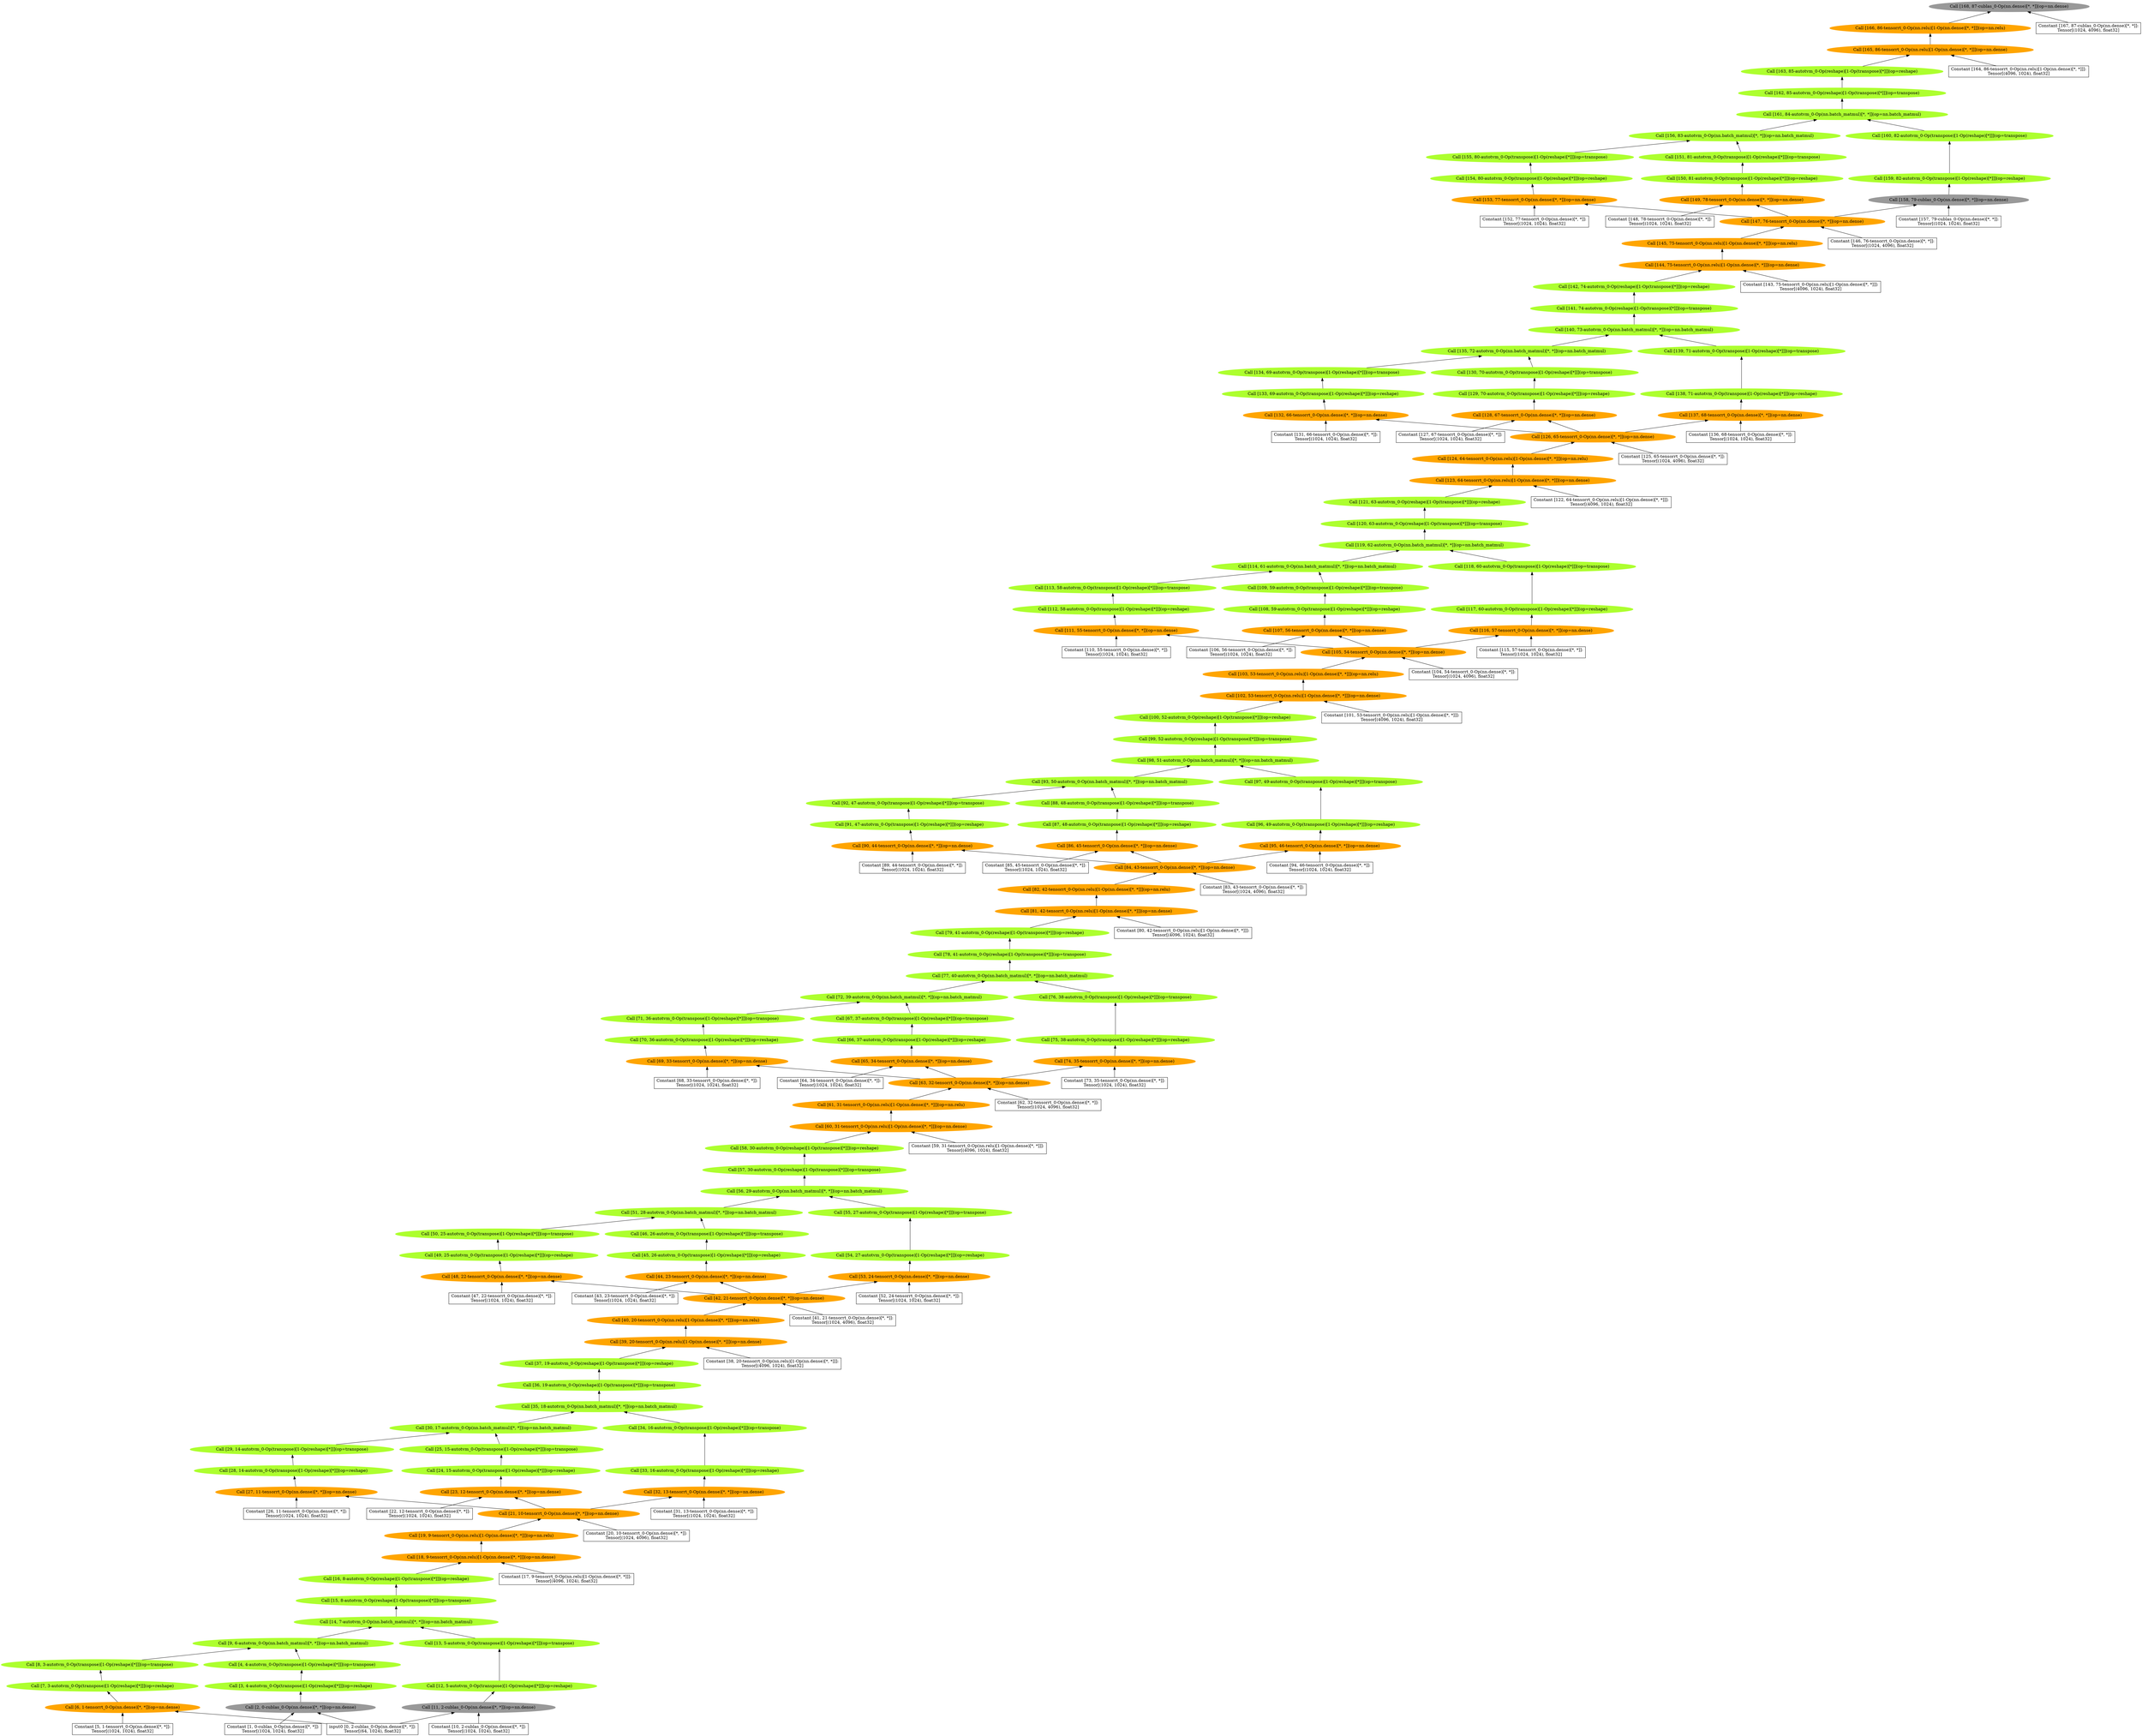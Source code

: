 digraph {
	rankdir=BT
	0 [label="input0 [0, 2-cublas_0-Op(nn.dense)[*, *]]:
Tensor[(64, 1024), float32]" shape=rectangle]
	1 [label="Constant [1, 0-cublas_0-Op(nn.dense)[*, *]]:
Tensor[(1024, 1024), float32]" shape=rectangle]
	2 [label="Call [2, 0-cublas_0-Op(nn.dense)[*, *]](op=nn.dense)" color=grey60 shape=ellipse style=filled]
	0 -> 2
	1 -> 2
	3 [label="Call [3, 4-autotvm_0-Op(transpose)[1-Op(reshape)[*]]](op=reshape)" color=greenyellow shape=ellipse style=filled]
	2 -> 3
	4 [label="Call [4, 4-autotvm_0-Op(transpose)[1-Op(reshape)[*]]](op=transpose)" color=greenyellow shape=ellipse style=filled]
	3 -> 4
	5 [label="Constant [5, 1-tensorrt_0-Op(nn.dense)[*, *]]:
Tensor[(1024, 1024), float32]" shape=rectangle]
	6 [label="Call [6, 1-tensorrt_0-Op(nn.dense)[*, *]](op=nn.dense)" color=orange shape=ellipse style=filled]
	0 -> 6
	5 -> 6
	7 [label="Call [7, 3-autotvm_0-Op(transpose)[1-Op(reshape)[*]]](op=reshape)" color=greenyellow shape=ellipse style=filled]
	6 -> 7
	8 [label="Call [8, 3-autotvm_0-Op(transpose)[1-Op(reshape)[*]]](op=transpose)" color=greenyellow shape=ellipse style=filled]
	7 -> 8
	9 [label="Call [9, 6-autotvm_0-Op(nn.batch_matmul)[*, *]](op=nn.batch_matmul)" color=greenyellow shape=ellipse style=filled]
	4 -> 9
	8 -> 9
	10 [label="Constant [10, 2-cublas_0-Op(nn.dense)[*, *]]:
Tensor[(1024, 1024), float32]" shape=rectangle]
	11 [label="Call [11, 2-cublas_0-Op(nn.dense)[*, *]](op=nn.dense)" color=grey60 shape=ellipse style=filled]
	0 -> 11
	10 -> 11
	12 [label="Call [12, 5-autotvm_0-Op(transpose)[1-Op(reshape)[*]]](op=reshape)" color=greenyellow shape=ellipse style=filled]
	11 -> 12
	13 [label="Call [13, 5-autotvm_0-Op(transpose)[1-Op(reshape)[*]]](op=transpose)" color=greenyellow shape=ellipse style=filled]
	12 -> 13
	14 [label="Call [14, 7-autotvm_0-Op(nn.batch_matmul)[*, *]](op=nn.batch_matmul)" color=greenyellow shape=ellipse style=filled]
	9 -> 14
	13 -> 14
	15 [label="Call [15, 8-autotvm_0-Op(reshape)[1-Op(transpose)[*]]](op=transpose)" color=greenyellow shape=ellipse style=filled]
	14 -> 15
	16 [label="Call [16, 8-autotvm_0-Op(reshape)[1-Op(transpose)[*]]](op=reshape)" color=greenyellow shape=ellipse style=filled]
	15 -> 16
	17 [label="Constant [17, 9-tensorrt_0-Op(nn.relu)[1-Op(nn.dense)[*, *]]]:
Tensor[(4096, 1024), float32]" shape=rectangle]
	18 [label="Call [18, 9-tensorrt_0-Op(nn.relu)[1-Op(nn.dense)[*, *]]](op=nn.dense)" color=orange shape=ellipse style=filled]
	16 -> 18
	17 -> 18
	19 [label="Call [19, 9-tensorrt_0-Op(nn.relu)[1-Op(nn.dense)[*, *]]](op=nn.relu)" color=orange shape=ellipse style=filled]
	18 -> 19
	20 [label="Constant [20, 10-tensorrt_0-Op(nn.dense)[*, *]]:
Tensor[(1024, 4096), float32]" shape=rectangle]
	21 [label="Call [21, 10-tensorrt_0-Op(nn.dense)[*, *]](op=nn.dense)" color=orange shape=ellipse style=filled]
	19 -> 21
	20 -> 21
	22 [label="Constant [22, 12-tensorrt_0-Op(nn.dense)[*, *]]:
Tensor[(1024, 1024), float32]" shape=rectangle]
	23 [label="Call [23, 12-tensorrt_0-Op(nn.dense)[*, *]](op=nn.dense)" color=orange shape=ellipse style=filled]
	21 -> 23
	22 -> 23
	24 [label="Call [24, 15-autotvm_0-Op(transpose)[1-Op(reshape)[*]]](op=reshape)" color=greenyellow shape=ellipse style=filled]
	23 -> 24
	25 [label="Call [25, 15-autotvm_0-Op(transpose)[1-Op(reshape)[*]]](op=transpose)" color=greenyellow shape=ellipse style=filled]
	24 -> 25
	26 [label="Constant [26, 11-tensorrt_0-Op(nn.dense)[*, *]]:
Tensor[(1024, 1024), float32]" shape=rectangle]
	27 [label="Call [27, 11-tensorrt_0-Op(nn.dense)[*, *]](op=nn.dense)" color=orange shape=ellipse style=filled]
	21 -> 27
	26 -> 27
	28 [label="Call [28, 14-autotvm_0-Op(transpose)[1-Op(reshape)[*]]](op=reshape)" color=greenyellow shape=ellipse style=filled]
	27 -> 28
	29 [label="Call [29, 14-autotvm_0-Op(transpose)[1-Op(reshape)[*]]](op=transpose)" color=greenyellow shape=ellipse style=filled]
	28 -> 29
	30 [label="Call [30, 17-autotvm_0-Op(nn.batch_matmul)[*, *]](op=nn.batch_matmul)" color=greenyellow shape=ellipse style=filled]
	25 -> 30
	29 -> 30
	31 [label="Constant [31, 13-tensorrt_0-Op(nn.dense)[*, *]]:
Tensor[(1024, 1024), float32]" shape=rectangle]
	32 [label="Call [32, 13-tensorrt_0-Op(nn.dense)[*, *]](op=nn.dense)" color=orange shape=ellipse style=filled]
	21 -> 32
	31 -> 32
	33 [label="Call [33, 16-autotvm_0-Op(transpose)[1-Op(reshape)[*]]](op=reshape)" color=greenyellow shape=ellipse style=filled]
	32 -> 33
	34 [label="Call [34, 16-autotvm_0-Op(transpose)[1-Op(reshape)[*]]](op=transpose)" color=greenyellow shape=ellipse style=filled]
	33 -> 34
	35 [label="Call [35, 18-autotvm_0-Op(nn.batch_matmul)[*, *]](op=nn.batch_matmul)" color=greenyellow shape=ellipse style=filled]
	30 -> 35
	34 -> 35
	36 [label="Call [36, 19-autotvm_0-Op(reshape)[1-Op(transpose)[*]]](op=transpose)" color=greenyellow shape=ellipse style=filled]
	35 -> 36
	37 [label="Call [37, 19-autotvm_0-Op(reshape)[1-Op(transpose)[*]]](op=reshape)" color=greenyellow shape=ellipse style=filled]
	36 -> 37
	38 [label="Constant [38, 20-tensorrt_0-Op(nn.relu)[1-Op(nn.dense)[*, *]]]:
Tensor[(4096, 1024), float32]" shape=rectangle]
	39 [label="Call [39, 20-tensorrt_0-Op(nn.relu)[1-Op(nn.dense)[*, *]]](op=nn.dense)" color=orange shape=ellipse style=filled]
	37 -> 39
	38 -> 39
	40 [label="Call [40, 20-tensorrt_0-Op(nn.relu)[1-Op(nn.dense)[*, *]]](op=nn.relu)" color=orange shape=ellipse style=filled]
	39 -> 40
	41 [label="Constant [41, 21-tensorrt_0-Op(nn.dense)[*, *]]:
Tensor[(1024, 4096), float32]" shape=rectangle]
	42 [label="Call [42, 21-tensorrt_0-Op(nn.dense)[*, *]](op=nn.dense)" color=orange shape=ellipse style=filled]
	40 -> 42
	41 -> 42
	43 [label="Constant [43, 23-tensorrt_0-Op(nn.dense)[*, *]]:
Tensor[(1024, 1024), float32]" shape=rectangle]
	44 [label="Call [44, 23-tensorrt_0-Op(nn.dense)[*, *]](op=nn.dense)" color=orange shape=ellipse style=filled]
	42 -> 44
	43 -> 44
	45 [label="Call [45, 26-autotvm_0-Op(transpose)[1-Op(reshape)[*]]](op=reshape)" color=greenyellow shape=ellipse style=filled]
	44 -> 45
	46 [label="Call [46, 26-autotvm_0-Op(transpose)[1-Op(reshape)[*]]](op=transpose)" color=greenyellow shape=ellipse style=filled]
	45 -> 46
	47 [label="Constant [47, 22-tensorrt_0-Op(nn.dense)[*, *]]:
Tensor[(1024, 1024), float32]" shape=rectangle]
	48 [label="Call [48, 22-tensorrt_0-Op(nn.dense)[*, *]](op=nn.dense)" color=orange shape=ellipse style=filled]
	42 -> 48
	47 -> 48
	49 [label="Call [49, 25-autotvm_0-Op(transpose)[1-Op(reshape)[*]]](op=reshape)" color=greenyellow shape=ellipse style=filled]
	48 -> 49
	50 [label="Call [50, 25-autotvm_0-Op(transpose)[1-Op(reshape)[*]]](op=transpose)" color=greenyellow shape=ellipse style=filled]
	49 -> 50
	51 [label="Call [51, 28-autotvm_0-Op(nn.batch_matmul)[*, *]](op=nn.batch_matmul)" color=greenyellow shape=ellipse style=filled]
	46 -> 51
	50 -> 51
	52 [label="Constant [52, 24-tensorrt_0-Op(nn.dense)[*, *]]:
Tensor[(1024, 1024), float32]" shape=rectangle]
	53 [label="Call [53, 24-tensorrt_0-Op(nn.dense)[*, *]](op=nn.dense)" color=orange shape=ellipse style=filled]
	42 -> 53
	52 -> 53
	54 [label="Call [54, 27-autotvm_0-Op(transpose)[1-Op(reshape)[*]]](op=reshape)" color=greenyellow shape=ellipse style=filled]
	53 -> 54
	55 [label="Call [55, 27-autotvm_0-Op(transpose)[1-Op(reshape)[*]]](op=transpose)" color=greenyellow shape=ellipse style=filled]
	54 -> 55
	56 [label="Call [56, 29-autotvm_0-Op(nn.batch_matmul)[*, *]](op=nn.batch_matmul)" color=greenyellow shape=ellipse style=filled]
	51 -> 56
	55 -> 56
	57 [label="Call [57, 30-autotvm_0-Op(reshape)[1-Op(transpose)[*]]](op=transpose)" color=greenyellow shape=ellipse style=filled]
	56 -> 57
	58 [label="Call [58, 30-autotvm_0-Op(reshape)[1-Op(transpose)[*]]](op=reshape)" color=greenyellow shape=ellipse style=filled]
	57 -> 58
	59 [label="Constant [59, 31-tensorrt_0-Op(nn.relu)[1-Op(nn.dense)[*, *]]]:
Tensor[(4096, 1024), float32]" shape=rectangle]
	60 [label="Call [60, 31-tensorrt_0-Op(nn.relu)[1-Op(nn.dense)[*, *]]](op=nn.dense)" color=orange shape=ellipse style=filled]
	58 -> 60
	59 -> 60
	61 [label="Call [61, 31-tensorrt_0-Op(nn.relu)[1-Op(nn.dense)[*, *]]](op=nn.relu)" color=orange shape=ellipse style=filled]
	60 -> 61
	62 [label="Constant [62, 32-tensorrt_0-Op(nn.dense)[*, *]]:
Tensor[(1024, 4096), float32]" shape=rectangle]
	63 [label="Call [63, 32-tensorrt_0-Op(nn.dense)[*, *]](op=nn.dense)" color=orange shape=ellipse style=filled]
	61 -> 63
	62 -> 63
	64 [label="Constant [64, 34-tensorrt_0-Op(nn.dense)[*, *]]:
Tensor[(1024, 1024), float32]" shape=rectangle]
	65 [label="Call [65, 34-tensorrt_0-Op(nn.dense)[*, *]](op=nn.dense)" color=orange shape=ellipse style=filled]
	63 -> 65
	64 -> 65
	66 [label="Call [66, 37-autotvm_0-Op(transpose)[1-Op(reshape)[*]]](op=reshape)" color=greenyellow shape=ellipse style=filled]
	65 -> 66
	67 [label="Call [67, 37-autotvm_0-Op(transpose)[1-Op(reshape)[*]]](op=transpose)" color=greenyellow shape=ellipse style=filled]
	66 -> 67
	68 [label="Constant [68, 33-tensorrt_0-Op(nn.dense)[*, *]]:
Tensor[(1024, 1024), float32]" shape=rectangle]
	69 [label="Call [69, 33-tensorrt_0-Op(nn.dense)[*, *]](op=nn.dense)" color=orange shape=ellipse style=filled]
	63 -> 69
	68 -> 69
	70 [label="Call [70, 36-autotvm_0-Op(transpose)[1-Op(reshape)[*]]](op=reshape)" color=greenyellow shape=ellipse style=filled]
	69 -> 70
	71 [label="Call [71, 36-autotvm_0-Op(transpose)[1-Op(reshape)[*]]](op=transpose)" color=greenyellow shape=ellipse style=filled]
	70 -> 71
	72 [label="Call [72, 39-autotvm_0-Op(nn.batch_matmul)[*, *]](op=nn.batch_matmul)" color=greenyellow shape=ellipse style=filled]
	67 -> 72
	71 -> 72
	73 [label="Constant [73, 35-tensorrt_0-Op(nn.dense)[*, *]]:
Tensor[(1024, 1024), float32]" shape=rectangle]
	74 [label="Call [74, 35-tensorrt_0-Op(nn.dense)[*, *]](op=nn.dense)" color=orange shape=ellipse style=filled]
	63 -> 74
	73 -> 74
	75 [label="Call [75, 38-autotvm_0-Op(transpose)[1-Op(reshape)[*]]](op=reshape)" color=greenyellow shape=ellipse style=filled]
	74 -> 75
	76 [label="Call [76, 38-autotvm_0-Op(transpose)[1-Op(reshape)[*]]](op=transpose)" color=greenyellow shape=ellipse style=filled]
	75 -> 76
	77 [label="Call [77, 40-autotvm_0-Op(nn.batch_matmul)[*, *]](op=nn.batch_matmul)" color=greenyellow shape=ellipse style=filled]
	72 -> 77
	76 -> 77
	78 [label="Call [78, 41-autotvm_0-Op(reshape)[1-Op(transpose)[*]]](op=transpose)" color=greenyellow shape=ellipse style=filled]
	77 -> 78
	79 [label="Call [79, 41-autotvm_0-Op(reshape)[1-Op(transpose)[*]]](op=reshape)" color=greenyellow shape=ellipse style=filled]
	78 -> 79
	80 [label="Constant [80, 42-tensorrt_0-Op(nn.relu)[1-Op(nn.dense)[*, *]]]:
Tensor[(4096, 1024), float32]" shape=rectangle]
	81 [label="Call [81, 42-tensorrt_0-Op(nn.relu)[1-Op(nn.dense)[*, *]]](op=nn.dense)" color=orange shape=ellipse style=filled]
	79 -> 81
	80 -> 81
	82 [label="Call [82, 42-tensorrt_0-Op(nn.relu)[1-Op(nn.dense)[*, *]]](op=nn.relu)" color=orange shape=ellipse style=filled]
	81 -> 82
	83 [label="Constant [83, 43-tensorrt_0-Op(nn.dense)[*, *]]:
Tensor[(1024, 4096), float32]" shape=rectangle]
	84 [label="Call [84, 43-tensorrt_0-Op(nn.dense)[*, *]](op=nn.dense)" color=orange shape=ellipse style=filled]
	82 -> 84
	83 -> 84
	85 [label="Constant [85, 45-tensorrt_0-Op(nn.dense)[*, *]]:
Tensor[(1024, 1024), float32]" shape=rectangle]
	86 [label="Call [86, 45-tensorrt_0-Op(nn.dense)[*, *]](op=nn.dense)" color=orange shape=ellipse style=filled]
	84 -> 86
	85 -> 86
	87 [label="Call [87, 48-autotvm_0-Op(transpose)[1-Op(reshape)[*]]](op=reshape)" color=greenyellow shape=ellipse style=filled]
	86 -> 87
	88 [label="Call [88, 48-autotvm_0-Op(transpose)[1-Op(reshape)[*]]](op=transpose)" color=greenyellow shape=ellipse style=filled]
	87 -> 88
	89 [label="Constant [89, 44-tensorrt_0-Op(nn.dense)[*, *]]:
Tensor[(1024, 1024), float32]" shape=rectangle]
	90 [label="Call [90, 44-tensorrt_0-Op(nn.dense)[*, *]](op=nn.dense)" color=orange shape=ellipse style=filled]
	84 -> 90
	89 -> 90
	91 [label="Call [91, 47-autotvm_0-Op(transpose)[1-Op(reshape)[*]]](op=reshape)" color=greenyellow shape=ellipse style=filled]
	90 -> 91
	92 [label="Call [92, 47-autotvm_0-Op(transpose)[1-Op(reshape)[*]]](op=transpose)" color=greenyellow shape=ellipse style=filled]
	91 -> 92
	93 [label="Call [93, 50-autotvm_0-Op(nn.batch_matmul)[*, *]](op=nn.batch_matmul)" color=greenyellow shape=ellipse style=filled]
	88 -> 93
	92 -> 93
	94 [label="Constant [94, 46-tensorrt_0-Op(nn.dense)[*, *]]:
Tensor[(1024, 1024), float32]" shape=rectangle]
	95 [label="Call [95, 46-tensorrt_0-Op(nn.dense)[*, *]](op=nn.dense)" color=orange shape=ellipse style=filled]
	84 -> 95
	94 -> 95
	96 [label="Call [96, 49-autotvm_0-Op(transpose)[1-Op(reshape)[*]]](op=reshape)" color=greenyellow shape=ellipse style=filled]
	95 -> 96
	97 [label="Call [97, 49-autotvm_0-Op(transpose)[1-Op(reshape)[*]]](op=transpose)" color=greenyellow shape=ellipse style=filled]
	96 -> 97
	98 [label="Call [98, 51-autotvm_0-Op(nn.batch_matmul)[*, *]](op=nn.batch_matmul)" color=greenyellow shape=ellipse style=filled]
	93 -> 98
	97 -> 98
	99 [label="Call [99, 52-autotvm_0-Op(reshape)[1-Op(transpose)[*]]](op=transpose)" color=greenyellow shape=ellipse style=filled]
	98 -> 99
	100 [label="Call [100, 52-autotvm_0-Op(reshape)[1-Op(transpose)[*]]](op=reshape)" color=greenyellow shape=ellipse style=filled]
	99 -> 100
	101 [label="Constant [101, 53-tensorrt_0-Op(nn.relu)[1-Op(nn.dense)[*, *]]]:
Tensor[(4096, 1024), float32]" shape=rectangle]
	102 [label="Call [102, 53-tensorrt_0-Op(nn.relu)[1-Op(nn.dense)[*, *]]](op=nn.dense)" color=orange shape=ellipse style=filled]
	100 -> 102
	101 -> 102
	103 [label="Call [103, 53-tensorrt_0-Op(nn.relu)[1-Op(nn.dense)[*, *]]](op=nn.relu)" color=orange shape=ellipse style=filled]
	102 -> 103
	104 [label="Constant [104, 54-tensorrt_0-Op(nn.dense)[*, *]]:
Tensor[(1024, 4096), float32]" shape=rectangle]
	105 [label="Call [105, 54-tensorrt_0-Op(nn.dense)[*, *]](op=nn.dense)" color=orange shape=ellipse style=filled]
	103 -> 105
	104 -> 105
	106 [label="Constant [106, 56-tensorrt_0-Op(nn.dense)[*, *]]:
Tensor[(1024, 1024), float32]" shape=rectangle]
	107 [label="Call [107, 56-tensorrt_0-Op(nn.dense)[*, *]](op=nn.dense)" color=orange shape=ellipse style=filled]
	105 -> 107
	106 -> 107
	108 [label="Call [108, 59-autotvm_0-Op(transpose)[1-Op(reshape)[*]]](op=reshape)" color=greenyellow shape=ellipse style=filled]
	107 -> 108
	109 [label="Call [109, 59-autotvm_0-Op(transpose)[1-Op(reshape)[*]]](op=transpose)" color=greenyellow shape=ellipse style=filled]
	108 -> 109
	110 [label="Constant [110, 55-tensorrt_0-Op(nn.dense)[*, *]]:
Tensor[(1024, 1024), float32]" shape=rectangle]
	111 [label="Call [111, 55-tensorrt_0-Op(nn.dense)[*, *]](op=nn.dense)" color=orange shape=ellipse style=filled]
	105 -> 111
	110 -> 111
	112 [label="Call [112, 58-autotvm_0-Op(transpose)[1-Op(reshape)[*]]](op=reshape)" color=greenyellow shape=ellipse style=filled]
	111 -> 112
	113 [label="Call [113, 58-autotvm_0-Op(transpose)[1-Op(reshape)[*]]](op=transpose)" color=greenyellow shape=ellipse style=filled]
	112 -> 113
	114 [label="Call [114, 61-autotvm_0-Op(nn.batch_matmul)[*, *]](op=nn.batch_matmul)" color=greenyellow shape=ellipse style=filled]
	109 -> 114
	113 -> 114
	115 [label="Constant [115, 57-tensorrt_0-Op(nn.dense)[*, *]]:
Tensor[(1024, 1024), float32]" shape=rectangle]
	116 [label="Call [116, 57-tensorrt_0-Op(nn.dense)[*, *]](op=nn.dense)" color=orange shape=ellipse style=filled]
	105 -> 116
	115 -> 116
	117 [label="Call [117, 60-autotvm_0-Op(transpose)[1-Op(reshape)[*]]](op=reshape)" color=greenyellow shape=ellipse style=filled]
	116 -> 117
	118 [label="Call [118, 60-autotvm_0-Op(transpose)[1-Op(reshape)[*]]](op=transpose)" color=greenyellow shape=ellipse style=filled]
	117 -> 118
	119 [label="Call [119, 62-autotvm_0-Op(nn.batch_matmul)[*, *]](op=nn.batch_matmul)" color=greenyellow shape=ellipse style=filled]
	114 -> 119
	118 -> 119
	120 [label="Call [120, 63-autotvm_0-Op(reshape)[1-Op(transpose)[*]]](op=transpose)" color=greenyellow shape=ellipse style=filled]
	119 -> 120
	121 [label="Call [121, 63-autotvm_0-Op(reshape)[1-Op(transpose)[*]]](op=reshape)" color=greenyellow shape=ellipse style=filled]
	120 -> 121
	122 [label="Constant [122, 64-tensorrt_0-Op(nn.relu)[1-Op(nn.dense)[*, *]]]:
Tensor[(4096, 1024), float32]" shape=rectangle]
	123 [label="Call [123, 64-tensorrt_0-Op(nn.relu)[1-Op(nn.dense)[*, *]]](op=nn.dense)" color=orange shape=ellipse style=filled]
	121 -> 123
	122 -> 123
	124 [label="Call [124, 64-tensorrt_0-Op(nn.relu)[1-Op(nn.dense)[*, *]]](op=nn.relu)" color=orange shape=ellipse style=filled]
	123 -> 124
	125 [label="Constant [125, 65-tensorrt_0-Op(nn.dense)[*, *]]:
Tensor[(1024, 4096), float32]" shape=rectangle]
	126 [label="Call [126, 65-tensorrt_0-Op(nn.dense)[*, *]](op=nn.dense)" color=orange shape=ellipse style=filled]
	124 -> 126
	125 -> 126
	127 [label="Constant [127, 67-tensorrt_0-Op(nn.dense)[*, *]]:
Tensor[(1024, 1024), float32]" shape=rectangle]
	128 [label="Call [128, 67-tensorrt_0-Op(nn.dense)[*, *]](op=nn.dense)" color=orange shape=ellipse style=filled]
	126 -> 128
	127 -> 128
	129 [label="Call [129, 70-autotvm_0-Op(transpose)[1-Op(reshape)[*]]](op=reshape)" color=greenyellow shape=ellipse style=filled]
	128 -> 129
	130 [label="Call [130, 70-autotvm_0-Op(transpose)[1-Op(reshape)[*]]](op=transpose)" color=greenyellow shape=ellipse style=filled]
	129 -> 130
	131 [label="Constant [131, 66-tensorrt_0-Op(nn.dense)[*, *]]:
Tensor[(1024, 1024), float32]" shape=rectangle]
	132 [label="Call [132, 66-tensorrt_0-Op(nn.dense)[*, *]](op=nn.dense)" color=orange shape=ellipse style=filled]
	126 -> 132
	131 -> 132
	133 [label="Call [133, 69-autotvm_0-Op(transpose)[1-Op(reshape)[*]]](op=reshape)" color=greenyellow shape=ellipse style=filled]
	132 -> 133
	134 [label="Call [134, 69-autotvm_0-Op(transpose)[1-Op(reshape)[*]]](op=transpose)" color=greenyellow shape=ellipse style=filled]
	133 -> 134
	135 [label="Call [135, 72-autotvm_0-Op(nn.batch_matmul)[*, *]](op=nn.batch_matmul)" color=greenyellow shape=ellipse style=filled]
	130 -> 135
	134 -> 135
	136 [label="Constant [136, 68-tensorrt_0-Op(nn.dense)[*, *]]:
Tensor[(1024, 1024), float32]" shape=rectangle]
	137 [label="Call [137, 68-tensorrt_0-Op(nn.dense)[*, *]](op=nn.dense)" color=orange shape=ellipse style=filled]
	126 -> 137
	136 -> 137
	138 [label="Call [138, 71-autotvm_0-Op(transpose)[1-Op(reshape)[*]]](op=reshape)" color=greenyellow shape=ellipse style=filled]
	137 -> 138
	139 [label="Call [139, 71-autotvm_0-Op(transpose)[1-Op(reshape)[*]]](op=transpose)" color=greenyellow shape=ellipse style=filled]
	138 -> 139
	140 [label="Call [140, 73-autotvm_0-Op(nn.batch_matmul)[*, *]](op=nn.batch_matmul)" color=greenyellow shape=ellipse style=filled]
	135 -> 140
	139 -> 140
	141 [label="Call [141, 74-autotvm_0-Op(reshape)[1-Op(transpose)[*]]](op=transpose)" color=greenyellow shape=ellipse style=filled]
	140 -> 141
	142 [label="Call [142, 74-autotvm_0-Op(reshape)[1-Op(transpose)[*]]](op=reshape)" color=greenyellow shape=ellipse style=filled]
	141 -> 142
	143 [label="Constant [143, 75-tensorrt_0-Op(nn.relu)[1-Op(nn.dense)[*, *]]]:
Tensor[(4096, 1024), float32]" shape=rectangle]
	144 [label="Call [144, 75-tensorrt_0-Op(nn.relu)[1-Op(nn.dense)[*, *]]](op=nn.dense)" color=orange shape=ellipse style=filled]
	142 -> 144
	143 -> 144
	145 [label="Call [145, 75-tensorrt_0-Op(nn.relu)[1-Op(nn.dense)[*, *]]](op=nn.relu)" color=orange shape=ellipse style=filled]
	144 -> 145
	146 [label="Constant [146, 76-tensorrt_0-Op(nn.dense)[*, *]]:
Tensor[(1024, 4096), float32]" shape=rectangle]
	147 [label="Call [147, 76-tensorrt_0-Op(nn.dense)[*, *]](op=nn.dense)" color=orange shape=ellipse style=filled]
	145 -> 147
	146 -> 147
	148 [label="Constant [148, 78-tensorrt_0-Op(nn.dense)[*, *]]:
Tensor[(1024, 1024), float32]" shape=rectangle]
	149 [label="Call [149, 78-tensorrt_0-Op(nn.dense)[*, *]](op=nn.dense)" color=orange shape=ellipse style=filled]
	147 -> 149
	148 -> 149
	150 [label="Call [150, 81-autotvm_0-Op(transpose)[1-Op(reshape)[*]]](op=reshape)" color=greenyellow shape=ellipse style=filled]
	149 -> 150
	151 [label="Call [151, 81-autotvm_0-Op(transpose)[1-Op(reshape)[*]]](op=transpose)" color=greenyellow shape=ellipse style=filled]
	150 -> 151
	152 [label="Constant [152, 77-tensorrt_0-Op(nn.dense)[*, *]]:
Tensor[(1024, 1024), float32]" shape=rectangle]
	153 [label="Call [153, 77-tensorrt_0-Op(nn.dense)[*, *]](op=nn.dense)" color=orange shape=ellipse style=filled]
	147 -> 153
	152 -> 153
	154 [label="Call [154, 80-autotvm_0-Op(transpose)[1-Op(reshape)[*]]](op=reshape)" color=greenyellow shape=ellipse style=filled]
	153 -> 154
	155 [label="Call [155, 80-autotvm_0-Op(transpose)[1-Op(reshape)[*]]](op=transpose)" color=greenyellow shape=ellipse style=filled]
	154 -> 155
	156 [label="Call [156, 83-autotvm_0-Op(nn.batch_matmul)[*, *]](op=nn.batch_matmul)" color=greenyellow shape=ellipse style=filled]
	151 -> 156
	155 -> 156
	157 [label="Constant [157, 79-cublas_0-Op(nn.dense)[*, *]]:
Tensor[(1024, 1024), float32]" shape=rectangle]
	158 [label="Call [158, 79-cublas_0-Op(nn.dense)[*, *]](op=nn.dense)" color=grey60 shape=ellipse style=filled]
	147 -> 158
	157 -> 158
	159 [label="Call [159, 82-autotvm_0-Op(transpose)[1-Op(reshape)[*]]](op=reshape)" color=greenyellow shape=ellipse style=filled]
	158 -> 159
	160 [label="Call [160, 82-autotvm_0-Op(transpose)[1-Op(reshape)[*]]](op=transpose)" color=greenyellow shape=ellipse style=filled]
	159 -> 160
	161 [label="Call [161, 84-autotvm_0-Op(nn.batch_matmul)[*, *]](op=nn.batch_matmul)" color=greenyellow shape=ellipse style=filled]
	156 -> 161
	160 -> 161
	162 [label="Call [162, 85-autotvm_0-Op(reshape)[1-Op(transpose)[*]]](op=transpose)" color=greenyellow shape=ellipse style=filled]
	161 -> 162
	163 [label="Call [163, 85-autotvm_0-Op(reshape)[1-Op(transpose)[*]]](op=reshape)" color=greenyellow shape=ellipse style=filled]
	162 -> 163
	164 [label="Constant [164, 86-tensorrt_0-Op(nn.relu)[1-Op(nn.dense)[*, *]]]:
Tensor[(4096, 1024), float32]" shape=rectangle]
	165 [label="Call [165, 86-tensorrt_0-Op(nn.relu)[1-Op(nn.dense)[*, *]]](op=nn.dense)" color=orange shape=ellipse style=filled]
	163 -> 165
	164 -> 165
	166 [label="Call [166, 86-tensorrt_0-Op(nn.relu)[1-Op(nn.dense)[*, *]]](op=nn.relu)" color=orange shape=ellipse style=filled]
	165 -> 166
	167 [label="Constant [167, 87-cublas_0-Op(nn.dense)[*, *]]:
Tensor[(1024, 4096), float32]" shape=rectangle]
	168 [label="Call [168, 87-cublas_0-Op(nn.dense)[*, *]](op=nn.dense)" color=grey60 shape=ellipse style=filled]
	166 -> 168
	167 -> 168
}
